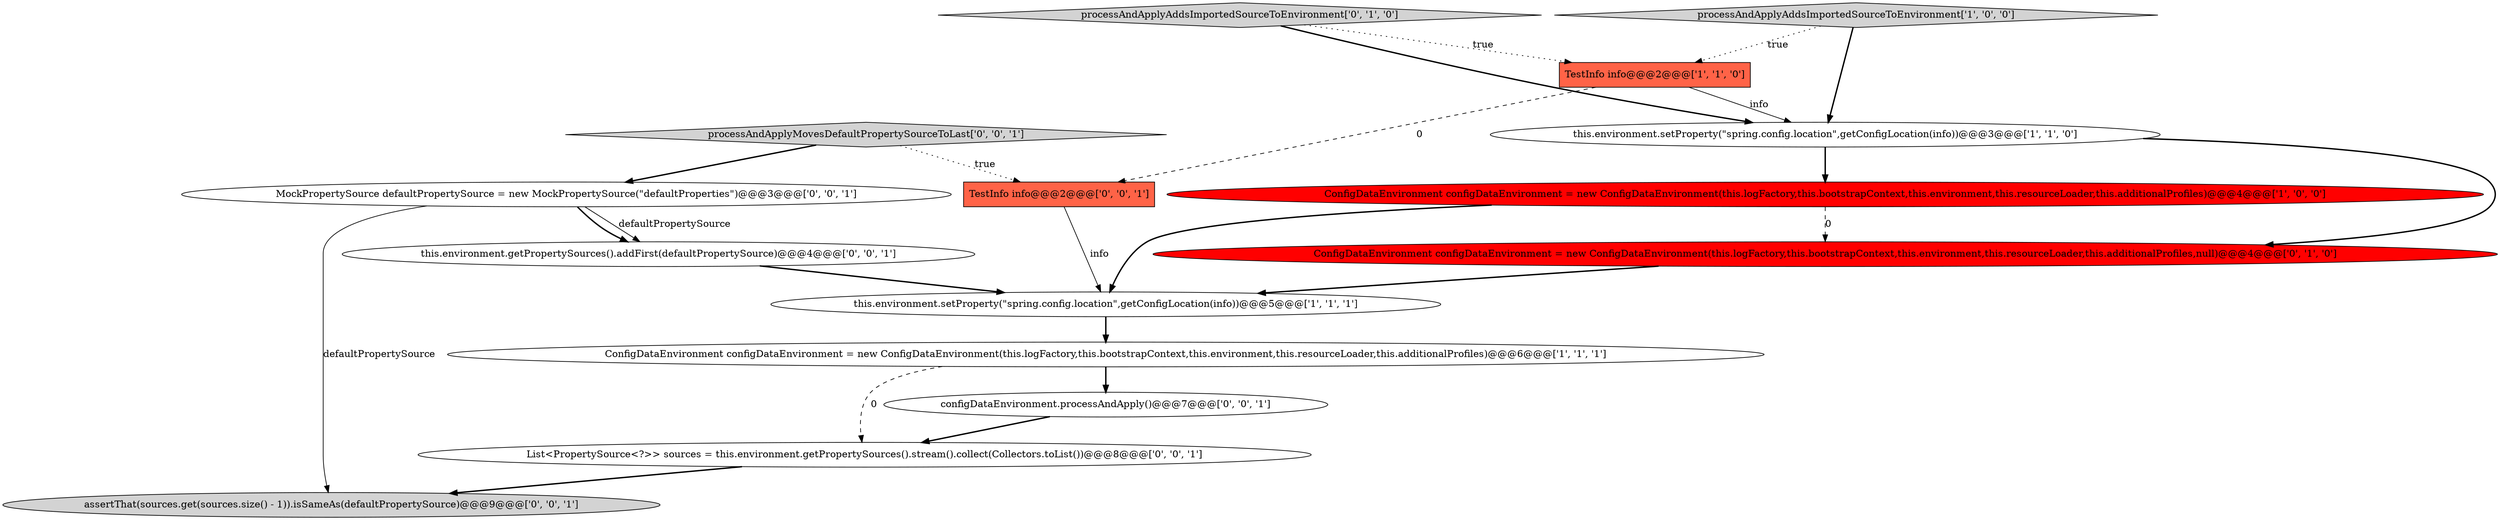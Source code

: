 digraph {
2 [style = filled, label = "this.environment.setProperty(\"spring.config.location\",getConfigLocation(info))@@@3@@@['1', '1', '0']", fillcolor = white, shape = ellipse image = "AAA0AAABBB1BBB"];
0 [style = filled, label = "ConfigDataEnvironment configDataEnvironment = new ConfigDataEnvironment(this.logFactory,this.bootstrapContext,this.environment,this.resourceLoader,this.additionalProfiles)@@@6@@@['1', '1', '1']", fillcolor = white, shape = ellipse image = "AAA0AAABBB1BBB"];
9 [style = filled, label = "this.environment.getPropertySources().addFirst(defaultPropertySource)@@@4@@@['0', '0', '1']", fillcolor = white, shape = ellipse image = "AAA0AAABBB3BBB"];
12 [style = filled, label = "List<PropertySource<?>> sources = this.environment.getPropertySources().stream().collect(Collectors.toList())@@@8@@@['0', '0', '1']", fillcolor = white, shape = ellipse image = "AAA0AAABBB3BBB"];
7 [style = filled, label = "processAndApplyAddsImportedSourceToEnvironment['0', '1', '0']", fillcolor = lightgray, shape = diamond image = "AAA0AAABBB2BBB"];
3 [style = filled, label = "TestInfo info@@@2@@@['1', '1', '0']", fillcolor = tomato, shape = box image = "AAA0AAABBB1BBB"];
11 [style = filled, label = "TestInfo info@@@2@@@['0', '0', '1']", fillcolor = tomato, shape = box image = "AAA0AAABBB3BBB"];
4 [style = filled, label = "ConfigDataEnvironment configDataEnvironment = new ConfigDataEnvironment(this.logFactory,this.bootstrapContext,this.environment,this.resourceLoader,this.additionalProfiles)@@@4@@@['1', '0', '0']", fillcolor = red, shape = ellipse image = "AAA1AAABBB1BBB"];
5 [style = filled, label = "this.environment.setProperty(\"spring.config.location\",getConfigLocation(info))@@@5@@@['1', '1', '1']", fillcolor = white, shape = ellipse image = "AAA0AAABBB1BBB"];
8 [style = filled, label = "MockPropertySource defaultPropertySource = new MockPropertySource(\"defaultProperties\")@@@3@@@['0', '0', '1']", fillcolor = white, shape = ellipse image = "AAA0AAABBB3BBB"];
10 [style = filled, label = "configDataEnvironment.processAndApply()@@@7@@@['0', '0', '1']", fillcolor = white, shape = ellipse image = "AAA0AAABBB3BBB"];
1 [style = filled, label = "processAndApplyAddsImportedSourceToEnvironment['1', '0', '0']", fillcolor = lightgray, shape = diamond image = "AAA0AAABBB1BBB"];
13 [style = filled, label = "assertThat(sources.get(sources.size() - 1)).isSameAs(defaultPropertySource)@@@9@@@['0', '0', '1']", fillcolor = lightgray, shape = ellipse image = "AAA0AAABBB3BBB"];
6 [style = filled, label = "ConfigDataEnvironment configDataEnvironment = new ConfigDataEnvironment(this.logFactory,this.bootstrapContext,this.environment,this.resourceLoader,this.additionalProfiles,null)@@@4@@@['0', '1', '0']", fillcolor = red, shape = ellipse image = "AAA1AAABBB2BBB"];
14 [style = filled, label = "processAndApplyMovesDefaultPropertySourceToLast['0', '0', '1']", fillcolor = lightgray, shape = diamond image = "AAA0AAABBB3BBB"];
2->6 [style = bold, label=""];
8->13 [style = solid, label="defaultPropertySource"];
3->2 [style = solid, label="info"];
8->9 [style = solid, label="defaultPropertySource"];
0->12 [style = dashed, label="0"];
4->6 [style = dashed, label="0"];
2->4 [style = bold, label=""];
1->3 [style = dotted, label="true"];
12->13 [style = bold, label=""];
6->5 [style = bold, label=""];
0->10 [style = bold, label=""];
11->5 [style = solid, label="info"];
5->0 [style = bold, label=""];
7->3 [style = dotted, label="true"];
10->12 [style = bold, label=""];
7->2 [style = bold, label=""];
8->9 [style = bold, label=""];
9->5 [style = bold, label=""];
14->11 [style = dotted, label="true"];
1->2 [style = bold, label=""];
14->8 [style = bold, label=""];
4->5 [style = bold, label=""];
3->11 [style = dashed, label="0"];
}
